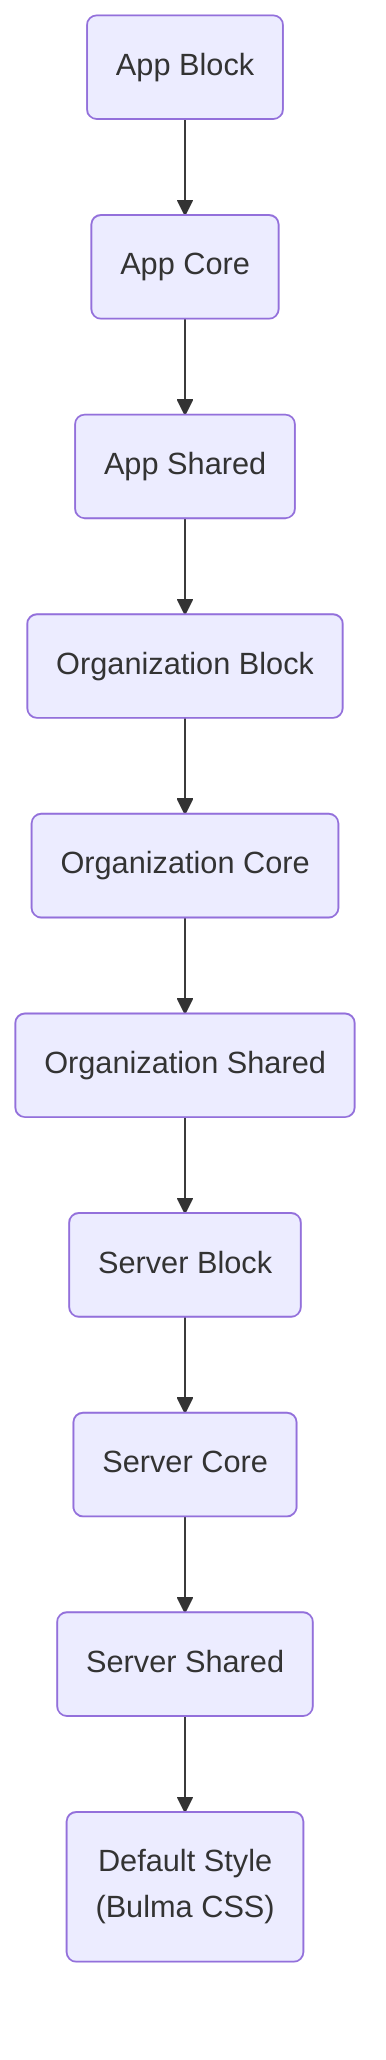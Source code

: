 graph TD
    A(App Block) --> B(App Core)
    B --> C(App Shared)
    C --> D(Organization Block)
    D --> E(Organization Core)
    E --> F(Organization Shared)
    F --> G(Server Block)
    G --> H(Server Core)
    H --> I(Server Shared)
    I --> J("Default Style<br>(Bulma CSS)")